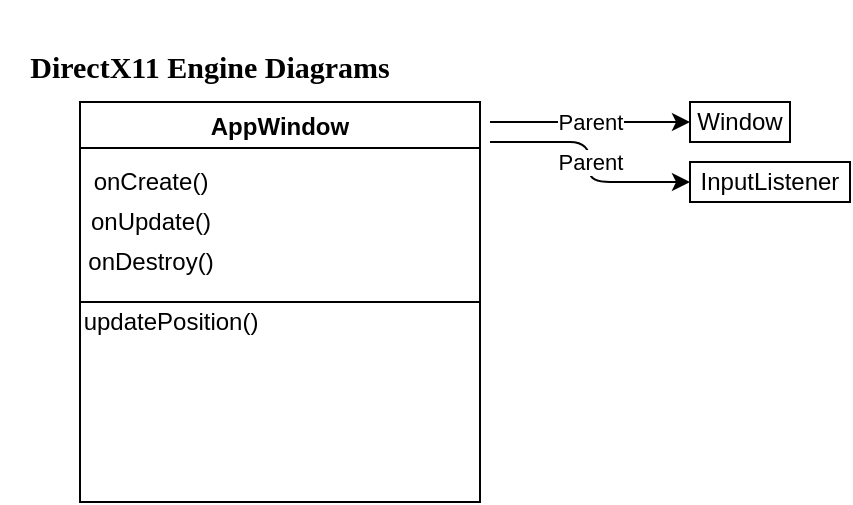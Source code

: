 <mxfile version="14.7.7" type="github">
  <diagram id="C5RBs43oDa-KdzZeNtuy" name="Page-1">
    <mxGraphModel dx="4740" dy="4876" grid="1" gridSize="10" guides="1" tooltips="1" connect="1" arrows="1" fold="1" page="1" pageScale="1" pageWidth="1654" pageHeight="2336" math="0" shadow="0">
      <root>
        <mxCell id="WIyWlLk6GJQsqaUBKTNV-0" />
        <mxCell id="WIyWlLk6GJQsqaUBKTNV-1" parent="WIyWlLk6GJQsqaUBKTNV-0" />
        <mxCell id="QP7DZEH6nQP8IvO9xkXK-1" value="AppWindow" style="swimlane;" vertex="1" parent="WIyWlLk6GJQsqaUBKTNV-1">
          <mxGeometry x="40" y="40" width="200" height="200" as="geometry" />
        </mxCell>
        <mxCell id="QP7DZEH6nQP8IvO9xkXK-2" value="onCreate()" style="text;html=1;align=center;verticalAlign=middle;resizable=0;points=[];autosize=1;strokeColor=none;" vertex="1" parent="QP7DZEH6nQP8IvO9xkXK-1">
          <mxGeometry y="30" width="70" height="20" as="geometry" />
        </mxCell>
        <mxCell id="QP7DZEH6nQP8IvO9xkXK-3" value="onUpdate()" style="text;html=1;align=center;verticalAlign=middle;resizable=0;points=[];autosize=1;strokeColor=none;" vertex="1" parent="QP7DZEH6nQP8IvO9xkXK-1">
          <mxGeometry x="-5" y="50" width="80" height="20" as="geometry" />
        </mxCell>
        <mxCell id="QP7DZEH6nQP8IvO9xkXK-6" value="onDestroy()" style="text;html=1;align=center;verticalAlign=middle;resizable=0;points=[];autosize=1;strokeColor=none;" vertex="1" parent="QP7DZEH6nQP8IvO9xkXK-1">
          <mxGeometry x="-5" y="70" width="80" height="20" as="geometry" />
        </mxCell>
        <mxCell id="QP7DZEH6nQP8IvO9xkXK-8" value="" style="endArrow=none;html=1;entryX=1;entryY=0.5;entryDx=0;entryDy=0;" edge="1" parent="QP7DZEH6nQP8IvO9xkXK-1" target="QP7DZEH6nQP8IvO9xkXK-1">
          <mxGeometry width="50" height="50" relative="1" as="geometry">
            <mxPoint y="100" as="sourcePoint" />
            <mxPoint x="196" y="100" as="targetPoint" />
          </mxGeometry>
        </mxCell>
        <mxCell id="QP7DZEH6nQP8IvO9xkXK-7" value="updatePosition()" style="text;html=1;align=center;verticalAlign=middle;resizable=0;points=[];autosize=1;strokeColor=none;" vertex="1" parent="QP7DZEH6nQP8IvO9xkXK-1">
          <mxGeometry x="-5" y="100" width="100" height="20" as="geometry" />
        </mxCell>
        <mxCell id="QP7DZEH6nQP8IvO9xkXK-9" value="" style="endArrow=classic;html=1;" edge="1" parent="WIyWlLk6GJQsqaUBKTNV-1">
          <mxGeometry relative="1" as="geometry">
            <mxPoint x="245" y="50" as="sourcePoint" />
            <mxPoint x="345" y="50" as="targetPoint" />
          </mxGeometry>
        </mxCell>
        <mxCell id="QP7DZEH6nQP8IvO9xkXK-10" value="Parent" style="edgeLabel;resizable=0;html=1;align=center;verticalAlign=middle;" connectable="0" vertex="1" parent="QP7DZEH6nQP8IvO9xkXK-9">
          <mxGeometry relative="1" as="geometry" />
        </mxCell>
        <mxCell id="QP7DZEH6nQP8IvO9xkXK-11" value="Window" style="rounded=0;whiteSpace=wrap;html=1;" vertex="1" parent="WIyWlLk6GJQsqaUBKTNV-1">
          <mxGeometry x="345" y="40" width="50" height="20" as="geometry" />
        </mxCell>
        <mxCell id="QP7DZEH6nQP8IvO9xkXK-12" style="edgeStyle=orthogonalEdgeStyle;rounded=0;orthogonalLoop=1;jettySize=auto;html=1;exitX=0.5;exitY=1;exitDx=0;exitDy=0;" edge="1" parent="WIyWlLk6GJQsqaUBKTNV-1" source="QP7DZEH6nQP8IvO9xkXK-11" target="QP7DZEH6nQP8IvO9xkXK-11">
          <mxGeometry relative="1" as="geometry" />
        </mxCell>
        <mxCell id="QP7DZEH6nQP8IvO9xkXK-15" value="" style="endArrow=classic;html=1;edgeStyle=elbowEdgeStyle;" edge="1" parent="WIyWlLk6GJQsqaUBKTNV-1">
          <mxGeometry relative="1" as="geometry">
            <mxPoint x="245" y="60" as="sourcePoint" />
            <mxPoint x="345" y="80" as="targetPoint" />
          </mxGeometry>
        </mxCell>
        <mxCell id="QP7DZEH6nQP8IvO9xkXK-16" value="Parent" style="edgeLabel;resizable=0;html=1;align=center;verticalAlign=middle;" connectable="0" vertex="1" parent="QP7DZEH6nQP8IvO9xkXK-15">
          <mxGeometry relative="1" as="geometry" />
        </mxCell>
        <mxCell id="QP7DZEH6nQP8IvO9xkXK-17" value="InputListener" style="rounded=0;whiteSpace=wrap;html=1;" vertex="1" parent="WIyWlLk6GJQsqaUBKTNV-1">
          <mxGeometry x="345" y="70" width="80" height="20" as="geometry" />
        </mxCell>
        <mxCell id="QP7DZEH6nQP8IvO9xkXK-18" value="&lt;h1&gt;&lt;b&gt;&lt;font style=&quot;font-size: 15px&quot; face=&quot;Tahoma&quot;&gt;DirectX11 Engine Diagrams&lt;/font&gt;&lt;/b&gt;&lt;/h1&gt;" style="text;html=1;strokeColor=none;fillColor=none;align=center;verticalAlign=middle;whiteSpace=wrap;rounded=0;" vertex="1" parent="WIyWlLk6GJQsqaUBKTNV-1">
          <mxGeometry y="10" width="210" height="20" as="geometry" />
        </mxCell>
      </root>
    </mxGraphModel>
  </diagram>
</mxfile>
